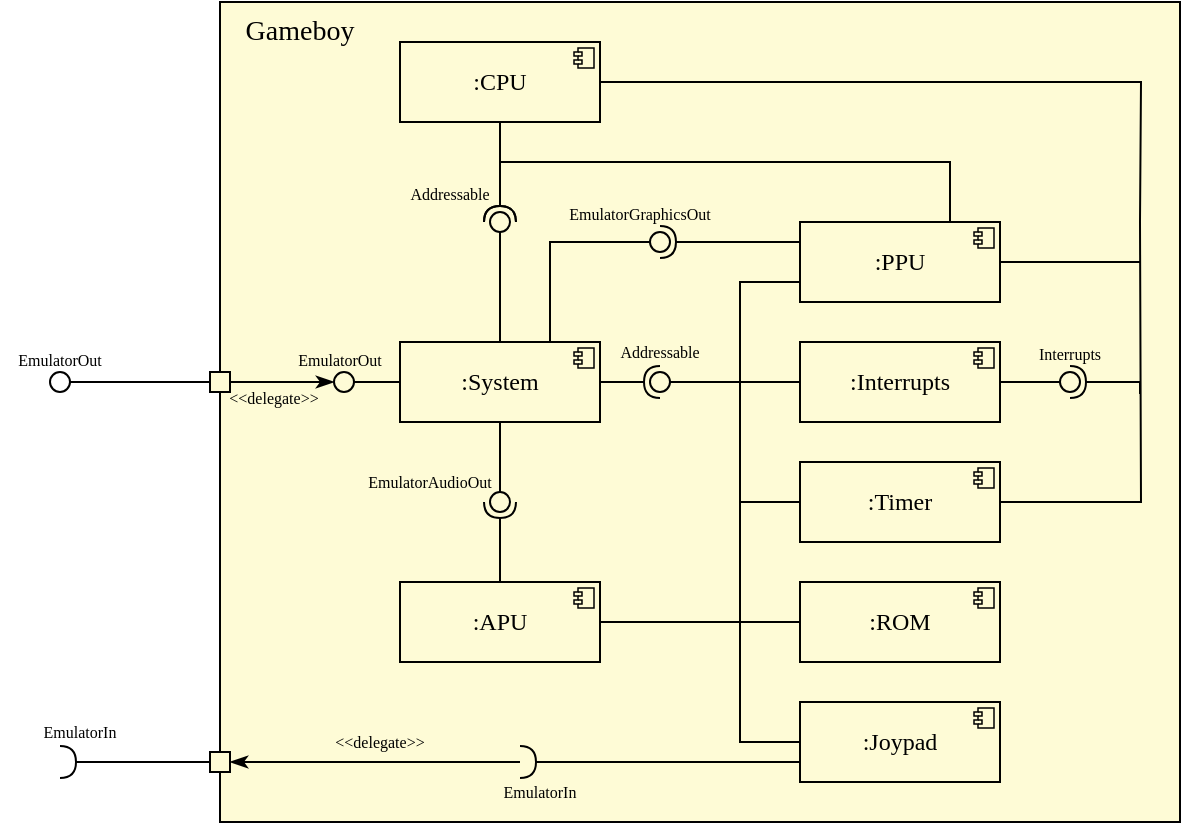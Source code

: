 <mxfile version="20.8.16" type="device"><diagram name="Page-1" id="929967ad-93f9-6ef4-fab6-5d389245f69c"><mxGraphModel dx="867" dy="661" grid="1" gridSize="10" guides="1" tooltips="1" connect="1" arrows="1" fold="1" page="1" pageScale="1.5" pageWidth="1169" pageHeight="826" background="none" math="0" shadow="0"><root><mxCell id="0" style=";html=1;"/><mxCell id="1" style=";html=1;" parent="0"/><mxCell id="gRQ-MjNsOwhOMPGZUqaO-1" value="" style="rounded=0;whiteSpace=wrap;html=1;align=left;verticalAlign=top;movable=1;resizable=1;rotatable=1;deletable=1;editable=1;locked=0;connectable=1;fillColor=#FEFBD6;" parent="1" vertex="1"><mxGeometry x="440" y="240" width="480" height="410" as="geometry"/></mxCell><mxCell id="gRQ-MjNsOwhOMPGZUqaO-2" value=":System" style="rounded=0;whiteSpace=wrap;html=1;fontFamily=CMU Serif;fillColor=#FEFBD6;" parent="1" vertex="1"><mxGeometry x="530" y="410" width="100" height="40" as="geometry"/></mxCell><mxCell id="gRQ-MjNsOwhOMPGZUqaO-37" style="edgeStyle=orthogonalEdgeStyle;rounded=0;orthogonalLoop=1;jettySize=auto;html=1;exitX=1;exitY=0.5;exitDx=0;exitDy=0;endArrow=none;endFill=0;fontFamily=CMU Serif;" parent="1" source="gRQ-MjNsOwhOMPGZUqaO-3" edge="1"><mxGeometry relative="1" as="geometry"><mxPoint x="900.0" y="350" as="targetPoint"/></mxGeometry></mxCell><mxCell id="gRQ-MjNsOwhOMPGZUqaO-3" value=":CPU" style="rounded=0;whiteSpace=wrap;html=1;fontFamily=CMU Serif;fillColor=#FEFBD6;" parent="1" vertex="1"><mxGeometry x="530" y="260" width="100" height="40" as="geometry"/></mxCell><mxCell id="gRQ-MjNsOwhOMPGZUqaO-4" value=":APU" style="rounded=0;whiteSpace=wrap;html=1;fontFamily=CMU Serif;fillColor=#FEFBD6;" parent="1" vertex="1"><mxGeometry x="530" y="530" width="100" height="40" as="geometry"/></mxCell><mxCell id="gRQ-MjNsOwhOMPGZUqaO-35" style="edgeStyle=orthogonalEdgeStyle;rounded=0;orthogonalLoop=1;jettySize=auto;html=1;exitX=1;exitY=0.5;exitDx=0;exitDy=0;endArrow=none;endFill=0;fontFamily=CMU Serif;" parent="1" source="gRQ-MjNsOwhOMPGZUqaO-5" edge="1"><mxGeometry relative="1" as="geometry"><mxPoint x="900" y="370" as="targetPoint"/><Array as="points"><mxPoint x="900" y="370"/></Array></mxGeometry></mxCell><mxCell id="gRQ-MjNsOwhOMPGZUqaO-103" style="edgeStyle=orthogonalEdgeStyle;rounded=0;orthogonalLoop=1;jettySize=auto;html=1;exitX=0;exitY=0.5;exitDx=0;exitDy=0;endArrow=none;endFill=0;fontFamily=CMU Serif;" parent="1" source="gRQ-MjNsOwhOMPGZUqaO-5" target="gRQ-MjNsOwhOMPGZUqaO-115" edge="1"><mxGeometry relative="1" as="geometry"><mxPoint x="660.0" y="420.02" as="targetPoint"/><Array as="points"><mxPoint x="730" y="380"/><mxPoint x="700" y="380"/><mxPoint x="700" y="430"/></Array></mxGeometry></mxCell><mxCell id="gRQ-MjNsOwhOMPGZUqaO-5" value=":PPU" style="rounded=0;whiteSpace=wrap;html=1;fontFamily=CMU Serif;fillColor=#FEFBD6;" parent="1" vertex="1"><mxGeometry x="730" y="350" width="100" height="40" as="geometry"/></mxCell><mxCell id="gRQ-MjNsOwhOMPGZUqaO-36" style="edgeStyle=orthogonalEdgeStyle;rounded=0;orthogonalLoop=1;jettySize=auto;html=1;exitX=1;exitY=0.5;exitDx=0;exitDy=0;endArrow=none;endFill=0;fontFamily=CMU Serif;" parent="1" source="gRQ-MjNsOwhOMPGZUqaO-6" edge="1"><mxGeometry relative="1" as="geometry"><mxPoint x="900.0" y="350" as="targetPoint"/></mxGeometry></mxCell><mxCell id="gRQ-MjNsOwhOMPGZUqaO-6" value=":Timer" style="rounded=0;whiteSpace=wrap;html=1;fontFamily=CMU Serif;fillColor=#FEFBD6;" parent="1" vertex="1"><mxGeometry x="730" y="470" width="100" height="40" as="geometry"/></mxCell><mxCell id="gRQ-MjNsOwhOMPGZUqaO-7" value=":Interrupts" style="rounded=0;whiteSpace=wrap;html=1;fontFamily=CMU Serif;fillColor=#FEFBD6;" parent="1" vertex="1"><mxGeometry x="730" y="410" width="100" height="40" as="geometry"/></mxCell><mxCell id="gRQ-MjNsOwhOMPGZUqaO-12" value="" style="rounded=0;orthogonalLoop=1;jettySize=auto;html=1;endArrow=none;endFill=0;sketch=0;sourcePerimeterSpacing=0;targetPerimeterSpacing=0;exitX=0.5;exitY=0;exitDx=0;exitDy=0;fontFamily=CMU Serif;" parent="1" source="gRQ-MjNsOwhOMPGZUqaO-2" target="gRQ-MjNsOwhOMPGZUqaO-14" edge="1"><mxGeometry relative="1" as="geometry"><mxPoint x="650" y="375" as="sourcePoint"/><mxPoint x="570" y="355" as="targetPoint"/></mxGeometry></mxCell><mxCell id="gRQ-MjNsOwhOMPGZUqaO-13" value="" style="rounded=0;orthogonalLoop=1;jettySize=auto;html=1;endArrow=halfCircle;endFill=0;entryX=0.5;entryY=0.5;endSize=6;strokeWidth=1;sketch=0;exitX=0.5;exitY=1;exitDx=0;exitDy=0;fontFamily=CMU Serif;" parent="1" source="gRQ-MjNsOwhOMPGZUqaO-3" target="gRQ-MjNsOwhOMPGZUqaO-14" edge="1"><mxGeometry relative="1" as="geometry"><mxPoint x="690" y="375" as="sourcePoint"/></mxGeometry></mxCell><mxCell id="gRQ-MjNsOwhOMPGZUqaO-14" value="" style="ellipse;whiteSpace=wrap;html=1;align=center;aspect=fixed;resizable=0;points=[];outlineConnect=0;sketch=0;fontFamily=CMU Serif;fillColor=none;" parent="1" vertex="1"><mxGeometry x="575" y="345" width="10" height="10" as="geometry"/></mxCell><mxCell id="gRQ-MjNsOwhOMPGZUqaO-15" value="" style="rounded=0;orthogonalLoop=1;jettySize=auto;html=1;endArrow=none;endFill=0;sketch=0;sourcePerimeterSpacing=0;targetPerimeterSpacing=0;exitX=0;exitY=0.5;exitDx=0;exitDy=0;fontFamily=CMU Serif;edgeStyle=orthogonalEdgeStyle;" parent="1" source="gRQ-MjNsOwhOMPGZUqaO-7" target="gRQ-MjNsOwhOMPGZUqaO-115" edge="1"><mxGeometry relative="1" as="geometry"><mxPoint x="650" y="475" as="sourcePoint"/><mxPoint x="660" y="420" as="targetPoint"/><Array as="points"/></mxGeometry></mxCell><mxCell id="gRQ-MjNsOwhOMPGZUqaO-32" value="" style="rounded=0;orthogonalLoop=1;jettySize=auto;html=1;endArrow=none;endFill=0;sketch=0;sourcePerimeterSpacing=0;targetPerimeterSpacing=0;exitX=1;exitY=0.5;exitDx=0;exitDy=0;edgeStyle=orthogonalEdgeStyle;fontFamily=CMU Serif;" parent="1" source="gRQ-MjNsOwhOMPGZUqaO-7" target="gRQ-MjNsOwhOMPGZUqaO-34" edge="1"><mxGeometry relative="1" as="geometry"><mxPoint x="855" y="350" as="sourcePoint"/></mxGeometry></mxCell><mxCell id="gRQ-MjNsOwhOMPGZUqaO-33" value="" style="rounded=0;orthogonalLoop=1;jettySize=auto;html=1;endArrow=halfCircle;endFill=0;entryX=0.5;entryY=0.5;endSize=6;strokeWidth=1;sketch=0;edgeStyle=orthogonalEdgeStyle;fontFamily=CMU Serif;" parent="1" target="gRQ-MjNsOwhOMPGZUqaO-34" edge="1"><mxGeometry relative="1" as="geometry"><mxPoint x="900" y="436" as="sourcePoint"/><Array as="points"><mxPoint x="900" y="430"/></Array></mxGeometry></mxCell><mxCell id="gRQ-MjNsOwhOMPGZUqaO-34" value="" style="ellipse;whiteSpace=wrap;html=1;align=center;aspect=fixed;resizable=0;points=[];outlineConnect=0;sketch=0;fontFamily=CMU Serif;fillColor=#FEFBD6;" parent="1" vertex="1"><mxGeometry x="860" y="425" width="10" height="10" as="geometry"/></mxCell><mxCell id="gRQ-MjNsOwhOMPGZUqaO-40" value="Addressable" style="text;html=1;strokeColor=none;fillColor=none;align=center;verticalAlign=middle;whiteSpace=wrap;rounded=0;fontSize=8;fontFamily=CMU Serif;" parent="1" vertex="1"><mxGeometry x="630" y="410" width="60" height="10" as="geometry"/></mxCell><mxCell id="gRQ-MjNsOwhOMPGZUqaO-43" value="Interrupts" style="text;html=1;strokeColor=none;fillColor=none;align=center;verticalAlign=middle;whiteSpace=wrap;rounded=0;fontSize=8;fontFamily=CMU Serif;" parent="1" vertex="1"><mxGeometry x="835" y="411" width="60" height="10" as="geometry"/></mxCell><mxCell id="gRQ-MjNsOwhOMPGZUqaO-44" value="Addressable" style="text;html=1;strokeColor=none;fillColor=none;align=center;verticalAlign=middle;whiteSpace=wrap;rounded=0;fontSize=8;fontFamily=CMU Serif;" parent="1" vertex="1"><mxGeometry x="525" y="331" width="60" height="10" as="geometry"/></mxCell><mxCell id="gRQ-MjNsOwhOMPGZUqaO-49" value="" style="rounded=0;orthogonalLoop=1;jettySize=auto;html=1;endArrow=none;endFill=0;sketch=0;sourcePerimeterSpacing=0;targetPerimeterSpacing=0;exitX=0.75;exitY=0;exitDx=0;exitDy=0;edgeStyle=orthogonalEdgeStyle;fontFamily=CMU Serif;" parent="1" source="gRQ-MjNsOwhOMPGZUqaO-2" target="gRQ-MjNsOwhOMPGZUqaO-51" edge="1"><mxGeometry relative="1" as="geometry"><mxPoint x="575" y="485" as="sourcePoint"/><Array as="points"><mxPoint x="605" y="360"/></Array></mxGeometry></mxCell><mxCell id="gRQ-MjNsOwhOMPGZUqaO-50" value="" style="rounded=0;orthogonalLoop=1;jettySize=auto;html=1;endArrow=halfCircle;endFill=0;entryX=0.5;entryY=0.5;endSize=6;strokeWidth=1;sketch=0;exitX=0;exitY=0.25;exitDx=0;exitDy=0;jumpStyle=arc;fontFamily=CMU Serif;edgeStyle=orthogonalEdgeStyle;" parent="1" source="gRQ-MjNsOwhOMPGZUqaO-5" target="gRQ-MjNsOwhOMPGZUqaO-51" edge="1"><mxGeometry relative="1" as="geometry"><mxPoint x="615" y="485" as="sourcePoint"/><Array as="points"><mxPoint x="680" y="360"/><mxPoint x="680" y="360"/></Array></mxGeometry></mxCell><mxCell id="gRQ-MjNsOwhOMPGZUqaO-51" value="" style="ellipse;whiteSpace=wrap;html=1;align=center;aspect=fixed;resizable=0;points=[];outlineConnect=0;sketch=0;fontFamily=CMU Serif;fillColor=#FEFBD6;" parent="1" vertex="1"><mxGeometry x="655" y="355" width="10" height="10" as="geometry"/></mxCell><mxCell id="gRQ-MjNsOwhOMPGZUqaO-52" value=":Joypad" style="rounded=0;whiteSpace=wrap;html=1;fontFamily=CMU Serif;fillColor=#FEFBD6;" parent="1" vertex="1"><mxGeometry x="730" y="590" width="100" height="40" as="geometry"/></mxCell><mxCell id="gRQ-MjNsOwhOMPGZUqaO-59" value="" style="rounded=0;orthogonalLoop=1;jettySize=auto;html=1;endArrow=halfCircle;endFill=0;endSize=6;strokeWidth=1;sketch=0;exitX=0;exitY=0.75;exitDx=0;exitDy=0;fontFamily=CMU Serif;edgeStyle=orthogonalEdgeStyle;" parent="1" source="gRQ-MjNsOwhOMPGZUqaO-52" edge="1"><mxGeometry relative="1" as="geometry"><mxPoint x="629" y="705" as="sourcePoint"/><mxPoint x="590" y="620" as="targetPoint"/></mxGeometry></mxCell><mxCell id="gRQ-MjNsOwhOMPGZUqaO-61" value="EmulatorIn" style="text;html=1;strokeColor=none;fillColor=none;align=center;verticalAlign=middle;whiteSpace=wrap;rounded=0;fontSize=8;fontFamily=CMU Serif;" parent="1" vertex="1"><mxGeometry x="570" y="630" width="60" height="10" as="geometry"/></mxCell><mxCell id="gRQ-MjNsOwhOMPGZUqaO-64" style="edgeStyle=orthogonalEdgeStyle;rounded=0;orthogonalLoop=1;jettySize=auto;html=1;exitX=1;exitY=0.5;exitDx=0;exitDy=0;endArrow=none;endFill=0;startArrow=classicThin;startFill=1;fontFamily=CMU Serif;" parent="1" source="gRQ-MjNsOwhOMPGZUqaO-62" edge="1"><mxGeometry relative="1" as="geometry"><mxPoint x="590" y="620" as="targetPoint"/><Array as="points"><mxPoint x="480" y="620"/><mxPoint x="480" y="620"/></Array></mxGeometry></mxCell><mxCell id="gRQ-MjNsOwhOMPGZUqaO-62" value="" style="rounded=0;whiteSpace=wrap;html=1;fontFamily=CMU Serif;fillColor=#FEFBD6;" parent="1" vertex="1"><mxGeometry x="435" y="615" width="10" height="10" as="geometry"/></mxCell><mxCell id="gRQ-MjNsOwhOMPGZUqaO-65" value="&amp;lt;&amp;lt;delegate&amp;gt;&amp;gt;" style="text;html=1;strokeColor=none;fillColor=none;align=center;verticalAlign=middle;whiteSpace=wrap;rounded=0;fontSize=8;fontFamily=CMU Serif;" parent="1" vertex="1"><mxGeometry x="490" y="605" width="60" height="10" as="geometry"/></mxCell><mxCell id="gRQ-MjNsOwhOMPGZUqaO-66" value="" style="rounded=0;orthogonalLoop=1;jettySize=auto;html=1;endArrow=halfCircle;endFill=0;endSize=6;strokeWidth=1;sketch=0;exitX=0;exitY=0.75;exitDx=0;exitDy=0;fontFamily=CMU Serif;" parent="1" edge="1"><mxGeometry relative="1" as="geometry"><mxPoint x="435" y="620" as="sourcePoint"/><mxPoint x="360" y="620" as="targetPoint"/></mxGeometry></mxCell><mxCell id="gRQ-MjNsOwhOMPGZUqaO-67" value="EmulatorIn" style="text;html=1;strokeColor=none;fillColor=none;align=center;verticalAlign=middle;whiteSpace=wrap;rounded=0;fontSize=8;fontFamily=CMU Serif;" parent="1" vertex="1"><mxGeometry x="340" y="600" width="60" height="10" as="geometry"/></mxCell><mxCell id="gRQ-MjNsOwhOMPGZUqaO-68" value="" style="rounded=0;whiteSpace=wrap;html=1;fontFamily=CMU Serif;fillColor=#FEFBD6;" parent="1" vertex="1"><mxGeometry x="435" y="425" width="10" height="10" as="geometry"/></mxCell><mxCell id="gRQ-MjNsOwhOMPGZUqaO-69" value="" style="rounded=0;orthogonalLoop=1;jettySize=auto;html=1;endArrow=none;endFill=0;sketch=0;sourcePerimeterSpacing=0;targetPerimeterSpacing=0;exitX=0;exitY=0.5;exitDx=0;exitDy=0;fontFamily=CMU Serif;" parent="1" source="gRQ-MjNsOwhOMPGZUqaO-68" target="gRQ-MjNsOwhOMPGZUqaO-71" edge="1"><mxGeometry relative="1" as="geometry"><mxPoint x="340" y="490" as="sourcePoint"/></mxGeometry></mxCell><mxCell id="gRQ-MjNsOwhOMPGZUqaO-71" value="" style="ellipse;whiteSpace=wrap;html=1;align=center;aspect=fixed;resizable=0;points=[];outlineConnect=0;sketch=0;fontFamily=CMU Serif;" parent="1" vertex="1"><mxGeometry x="355" y="425" width="10" height="10" as="geometry"/></mxCell><mxCell id="gRQ-MjNsOwhOMPGZUqaO-72" value="EmulatorOut" style="text;html=1;strokeColor=none;fillColor=none;align=center;verticalAlign=middle;whiteSpace=wrap;rounded=0;fontSize=8;fontFamily=CMU Serif;" parent="1" vertex="1"><mxGeometry x="330" y="414" width="60" height="10" as="geometry"/></mxCell><mxCell id="gRQ-MjNsOwhOMPGZUqaO-77" value="EmulatorAudioOut" style="text;html=1;strokeColor=none;fillColor=none;align=center;verticalAlign=middle;whiteSpace=wrap;rounded=0;fontSize=8;fontFamily=CMU Serif;" parent="1" vertex="1"><mxGeometry x="515" y="475" width="60" height="10" as="geometry"/></mxCell><mxCell id="gRQ-MjNsOwhOMPGZUqaO-79" value="" style="rounded=0;orthogonalLoop=1;jettySize=auto;html=1;endArrow=none;endFill=0;sketch=0;sourcePerimeterSpacing=0;targetPerimeterSpacing=0;exitX=0;exitY=0.5;exitDx=0;exitDy=0;fontFamily=CMU Serif;" parent="1" source="gRQ-MjNsOwhOMPGZUqaO-2" target="gRQ-MjNsOwhOMPGZUqaO-80" edge="1"><mxGeometry relative="1" as="geometry"><mxPoint x="510" y="419" as="sourcePoint"/></mxGeometry></mxCell><mxCell id="gRQ-MjNsOwhOMPGZUqaO-80" value="" style="ellipse;whiteSpace=wrap;html=1;align=center;aspect=fixed;resizable=0;points=[];outlineConnect=0;sketch=0;fontFamily=CMU Serif;fillColor=#FEFBD6;" parent="1" vertex="1"><mxGeometry x="497" y="425" width="10" height="10" as="geometry"/></mxCell><mxCell id="gRQ-MjNsOwhOMPGZUqaO-81" style="rounded=0;orthogonalLoop=1;jettySize=auto;html=1;endArrow=none;endFill=0;startArrow=classicThin;startFill=1;entryX=1;entryY=0.5;entryDx=0;entryDy=0;fontFamily=CMU Serif;edgeStyle=orthogonalEdgeStyle;" parent="1" source="gRQ-MjNsOwhOMPGZUqaO-80" target="gRQ-MjNsOwhOMPGZUqaO-68" edge="1"><mxGeometry relative="1" as="geometry"><mxPoint x="480" y="550" as="sourcePoint"/><mxPoint x="600" y="640" as="targetPoint"/><Array as="points"><mxPoint x="445" y="430"/></Array></mxGeometry></mxCell><mxCell id="gRQ-MjNsOwhOMPGZUqaO-82" value="&amp;lt;&amp;lt;delegate&amp;gt;&amp;gt;" style="text;html=1;strokeColor=none;fillColor=none;align=center;verticalAlign=middle;whiteSpace=wrap;rounded=0;fontSize=8;fontFamily=CMU Serif;" parent="1" vertex="1"><mxGeometry x="437" y="433" width="60" height="10" as="geometry"/></mxCell><mxCell id="gRQ-MjNsOwhOMPGZUqaO-83" value="EmulatorOut" style="text;html=1;strokeColor=none;fillColor=none;align=center;verticalAlign=middle;whiteSpace=wrap;rounded=0;fontSize=8;fontFamily=CMU Serif;" parent="1" vertex="1"><mxGeometry x="470" y="414" width="60" height="10" as="geometry"/></mxCell><mxCell id="gRQ-MjNsOwhOMPGZUqaO-84" value="EmulatorGraphicsOut" style="text;html=1;strokeColor=none;fillColor=none;align=center;verticalAlign=middle;whiteSpace=wrap;rounded=0;fontSize=8;fontFamily=CMU Serif;" parent="1" vertex="1"><mxGeometry x="620" y="341" width="60" height="10" as="geometry"/></mxCell><mxCell id="gRQ-MjNsOwhOMPGZUqaO-85" value=":ROM" style="rounded=0;whiteSpace=wrap;html=1;fontFamily=CMU Serif;fillColor=#FEFBD6;" parent="1" vertex="1"><mxGeometry x="730" y="530" width="100" height="40" as="geometry"/></mxCell><mxCell id="gRQ-MjNsOwhOMPGZUqaO-94" value="" style="rounded=0;orthogonalLoop=1;jettySize=auto;html=1;endArrow=halfCircle;endFill=0;endSize=6;strokeWidth=1;sketch=0;exitX=0.75;exitY=0;exitDx=0;exitDy=0;edgeStyle=orthogonalEdgeStyle;fontFamily=CMU Serif;" parent="1" source="gRQ-MjNsOwhOMPGZUqaO-5" edge="1"><mxGeometry relative="1" as="geometry"><mxPoint x="570" y="310" as="sourcePoint"/><mxPoint x="580" y="350" as="targetPoint"/><Array as="points"><mxPoint x="805" y="320"/><mxPoint x="580" y="320"/></Array></mxGeometry></mxCell><mxCell id="gRQ-MjNsOwhOMPGZUqaO-105" value="" style="endArrow=none;html=1;rounded=0;endFill=0;edgeStyle=orthogonalEdgeStyle;exitX=0;exitY=0.5;exitDx=0;exitDy=0;fontFamily=CMU Serif;" parent="1" source="gRQ-MjNsOwhOMPGZUqaO-6" target="gRQ-MjNsOwhOMPGZUqaO-115" edge="1"><mxGeometry width="50" height="50" relative="1" as="geometry"><mxPoint x="630" y="540" as="sourcePoint"/><mxPoint x="660.0" y="420.02" as="targetPoint"/><Array as="points"><mxPoint x="700" y="490"/><mxPoint x="700" y="430"/></Array></mxGeometry></mxCell><mxCell id="gRQ-MjNsOwhOMPGZUqaO-108" value="" style="endArrow=none;html=1;rounded=0;endFill=0;edgeStyle=orthogonalEdgeStyle;exitX=1;exitY=0.5;exitDx=0;exitDy=0;fontFamily=CMU Serif;" parent="1" source="gRQ-MjNsOwhOMPGZUqaO-4" target="gRQ-MjNsOwhOMPGZUqaO-115" edge="1"><mxGeometry width="50" height="50" relative="1" as="geometry"><mxPoint x="740" y="500" as="sourcePoint"/><mxPoint x="660.0" y="420.02" as="targetPoint"/><Array as="points"><mxPoint x="700" y="550"/><mxPoint x="700" y="430"/></Array></mxGeometry></mxCell><mxCell id="gRQ-MjNsOwhOMPGZUqaO-109" value="" style="endArrow=none;html=1;rounded=0;endFill=0;edgeStyle=orthogonalEdgeStyle;exitX=0;exitY=0.5;exitDx=0;exitDy=0;fontFamily=CMU Serif;" parent="1" source="gRQ-MjNsOwhOMPGZUqaO-85" target="gRQ-MjNsOwhOMPGZUqaO-115" edge="1"><mxGeometry width="50" height="50" relative="1" as="geometry"><mxPoint x="740" y="580" as="sourcePoint"/><mxPoint x="660.0" y="420.02" as="targetPoint"/><Array as="points"><mxPoint x="700" y="550"/><mxPoint x="700" y="430"/></Array></mxGeometry></mxCell><mxCell id="gRQ-MjNsOwhOMPGZUqaO-114" value="" style="rounded=0;orthogonalLoop=1;jettySize=auto;html=1;endArrow=halfCircle;endFill=0;entryX=0.5;entryY=0.5;endSize=6;strokeWidth=1;sketch=0;exitX=1;exitY=0.5;exitDx=0;exitDy=0;fontFamily=CMU Serif;" parent="1" source="gRQ-MjNsOwhOMPGZUqaO-2" target="gRQ-MjNsOwhOMPGZUqaO-115" edge="1"><mxGeometry relative="1" as="geometry"><mxPoint x="675" y="450" as="sourcePoint"/></mxGeometry></mxCell><mxCell id="gRQ-MjNsOwhOMPGZUqaO-116" value="" style="endArrow=none;html=1;rounded=0;endFill=0;edgeStyle=orthogonalEdgeStyle;exitX=0;exitY=0.25;exitDx=0;exitDy=0;fontFamily=CMU Serif;" parent="1" source="gRQ-MjNsOwhOMPGZUqaO-52" target="gRQ-MjNsOwhOMPGZUqaO-115" edge="1"><mxGeometry width="50" height="50" relative="1" as="geometry"><mxPoint x="730" y="680" as="sourcePoint"/><mxPoint x="660.0" y="420.02" as="targetPoint"/><Array as="points"><mxPoint x="730" y="610"/><mxPoint x="700" y="610"/><mxPoint x="700" y="430"/></Array></mxGeometry></mxCell><mxCell id="gRQ-MjNsOwhOMPGZUqaO-115" value="" style="ellipse;whiteSpace=wrap;html=1;align=center;aspect=fixed;resizable=0;points=[];outlineConnect=0;sketch=0;fontFamily=CMU Serif;fillColor=#FEFBD6;" parent="1" vertex="1"><mxGeometry x="655" y="425" width="10" height="10" as="geometry"/></mxCell><mxCell id="gRQ-MjNsOwhOMPGZUqaO-119" value="" style="rounded=0;orthogonalLoop=1;jettySize=auto;html=1;endArrow=none;endFill=0;sketch=0;sourcePerimeterSpacing=0;targetPerimeterSpacing=0;exitX=0.5;exitY=1;exitDx=0;exitDy=0;fontFamily=CMU Serif;" parent="1" source="gRQ-MjNsOwhOMPGZUqaO-2" target="gRQ-MjNsOwhOMPGZUqaO-121" edge="1"><mxGeometry relative="1" as="geometry"><mxPoint x="500" y="490" as="sourcePoint"/></mxGeometry></mxCell><mxCell id="gRQ-MjNsOwhOMPGZUqaO-120" value="" style="rounded=0;orthogonalLoop=1;jettySize=auto;html=1;endArrow=halfCircle;endFill=0;entryX=0.5;entryY=0.5;endSize=6;strokeWidth=1;sketch=0;edgeStyle=orthogonalEdgeStyle;fontFamily=CMU Serif;exitX=0.5;exitY=0;exitDx=0;exitDy=0;" parent="1" source="gRQ-MjNsOwhOMPGZUqaO-4" target="gRQ-MjNsOwhOMPGZUqaO-121" edge="1"><mxGeometry relative="1" as="geometry"><mxPoint x="620" y="510" as="sourcePoint"/><Array as="points"/></mxGeometry></mxCell><mxCell id="gRQ-MjNsOwhOMPGZUqaO-121" value="" style="ellipse;whiteSpace=wrap;html=1;align=center;aspect=fixed;resizable=0;points=[];outlineConnect=0;sketch=0;fontFamily=CMU Serif;fillColor=#FEFBD6;" parent="1" vertex="1"><mxGeometry x="575" y="485" width="10" height="10" as="geometry"/></mxCell><mxCell id="gRQ-MjNsOwhOMPGZUqaO-127" value="Gameboy" style="text;html=1;strokeColor=none;fillColor=none;align=center;verticalAlign=middle;whiteSpace=wrap;rounded=0;fontSize=14;fontFamily=CMU Serif;" parent="1" vertex="1"><mxGeometry x="440" y="240" width="80" height="30" as="geometry"/></mxCell><mxCell id="gRQ-MjNsOwhOMPGZUqaO-132" value="" style="shape=module;jettyWidth=4;jettyHeight=2;strokeWidth=0.75;fillColor=none;" parent="1" vertex="1"><mxGeometry x="817" y="533" width="10" height="10" as="geometry"/></mxCell><mxCell id="gRQ-MjNsOwhOMPGZUqaO-133" value="" style="shape=module;jettyWidth=4;jettyHeight=2;strokeWidth=0.75;fillColor=none;" parent="1" vertex="1"><mxGeometry x="817" y="593" width="10" height="10" as="geometry"/></mxCell><mxCell id="gRQ-MjNsOwhOMPGZUqaO-134" value="" style="shape=module;jettyWidth=4;jettyHeight=2;strokeWidth=0.75;fillColor=none;" parent="1" vertex="1"><mxGeometry x="817" y="473" width="10" height="10" as="geometry"/></mxCell><mxCell id="gRQ-MjNsOwhOMPGZUqaO-135" value="" style="shape=module;jettyWidth=4;jettyHeight=2;strokeWidth=0.75;fillColor=none;" parent="1" vertex="1"><mxGeometry x="817" y="413" width="10" height="10" as="geometry"/></mxCell><mxCell id="gRQ-MjNsOwhOMPGZUqaO-136" value="" style="shape=module;jettyWidth=4;jettyHeight=2;strokeWidth=0.75;fillColor=none;" parent="1" vertex="1"><mxGeometry x="817" y="353" width="10" height="10" as="geometry"/></mxCell><mxCell id="gRQ-MjNsOwhOMPGZUqaO-137" value="" style="shape=module;jettyWidth=4;jettyHeight=2;strokeWidth=0.75;fillColor=none;" parent="1" vertex="1"><mxGeometry x="617" y="533" width="10" height="10" as="geometry"/></mxCell><mxCell id="gRQ-MjNsOwhOMPGZUqaO-138" value="" style="shape=module;jettyWidth=4;jettyHeight=2;strokeWidth=0.75;fillColor=none;" parent="1" vertex="1"><mxGeometry x="617" y="413" width="10" height="10" as="geometry"/></mxCell><mxCell id="gRQ-MjNsOwhOMPGZUqaO-139" value="" style="shape=module;jettyWidth=4;jettyHeight=2;strokeWidth=0.75;fillColor=none;" parent="1" vertex="1"><mxGeometry x="617" y="263" width="10" height="10" as="geometry"/></mxCell></root></mxGraphModel></diagram></mxfile>